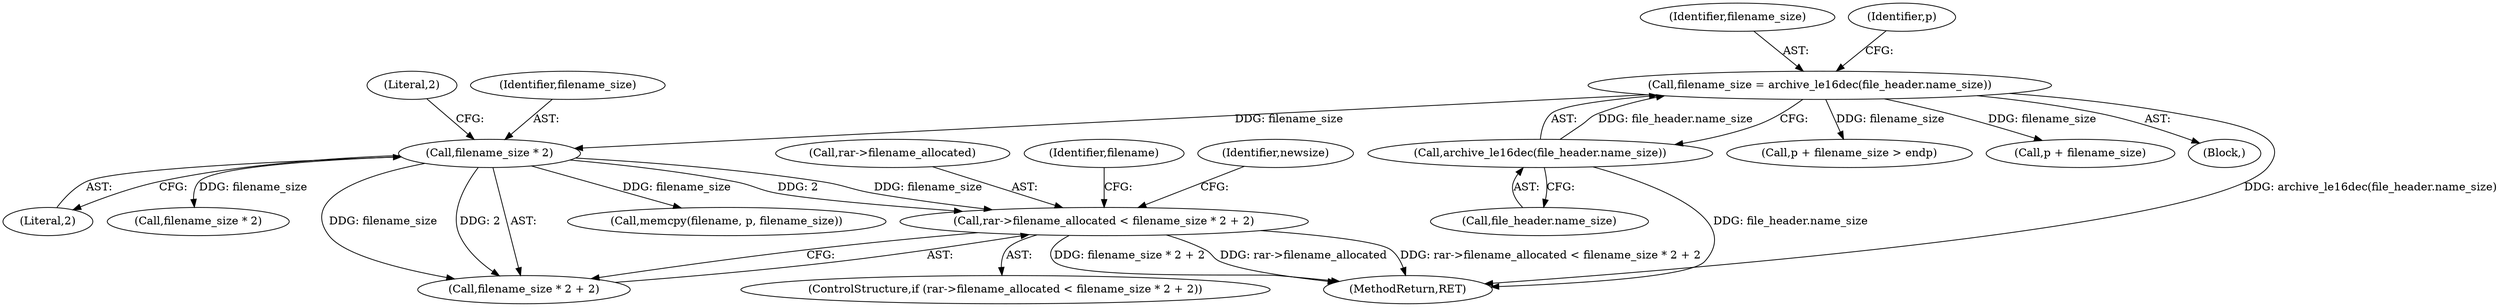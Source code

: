 digraph "0_libarchive_5562545b5562f6d12a4ef991fae158bf4ccf92b6@API" {
"1000644" [label="(Call,rar->filename_allocated < filename_size * 2 + 2)"];
"1000649" [label="(Call,filename_size * 2)"];
"1000621" [label="(Call,filename_size = archive_le16dec(file_header.name_size))"];
"1000623" [label="(Call,archive_le16dec(file_header.name_size))"];
"1000659" [label="(Call,filename_size * 2)"];
"1000628" [label="(Call,p + filename_size > endp)"];
"1000651" [label="(Literal,2)"];
"1000644" [label="(Call,rar->filename_allocated < filename_size * 2 + 2)"];
"1000622" [label="(Identifier,filename_size)"];
"1000652" [label="(Literal,2)"];
"1000648" [label="(Call,filename_size * 2 + 2)"];
"1000699" [label="(Call,memcpy(filename, p, filename_size))"];
"1000629" [label="(Call,p + filename_size)"];
"1000120" [label="(Block,)"];
"1000657" [label="(Identifier,newsize)"];
"1000645" [label="(Call,rar->filename_allocated)"];
"1000623" [label="(Call,archive_le16dec(file_header.name_size))"];
"1000624" [label="(Call,file_header.name_size)"];
"1000643" [label="(ControlStructure,if (rar->filename_allocated < filename_size * 2 + 2))"];
"1000695" [label="(Identifier,filename)"];
"1000630" [label="(Identifier,p)"];
"1000649" [label="(Call,filename_size * 2)"];
"1001741" [label="(MethodReturn,RET)"];
"1000621" [label="(Call,filename_size = archive_le16dec(file_header.name_size))"];
"1000650" [label="(Identifier,filename_size)"];
"1000644" -> "1000643"  [label="AST: "];
"1000644" -> "1000648"  [label="CFG: "];
"1000645" -> "1000644"  [label="AST: "];
"1000648" -> "1000644"  [label="AST: "];
"1000657" -> "1000644"  [label="CFG: "];
"1000695" -> "1000644"  [label="CFG: "];
"1000644" -> "1001741"  [label="DDG: rar->filename_allocated < filename_size * 2 + 2"];
"1000644" -> "1001741"  [label="DDG: filename_size * 2 + 2"];
"1000644" -> "1001741"  [label="DDG: rar->filename_allocated"];
"1000649" -> "1000644"  [label="DDG: filename_size"];
"1000649" -> "1000644"  [label="DDG: 2"];
"1000649" -> "1000648"  [label="AST: "];
"1000649" -> "1000651"  [label="CFG: "];
"1000650" -> "1000649"  [label="AST: "];
"1000651" -> "1000649"  [label="AST: "];
"1000652" -> "1000649"  [label="CFG: "];
"1000649" -> "1000648"  [label="DDG: filename_size"];
"1000649" -> "1000648"  [label="DDG: 2"];
"1000621" -> "1000649"  [label="DDG: filename_size"];
"1000649" -> "1000659"  [label="DDG: filename_size"];
"1000649" -> "1000699"  [label="DDG: filename_size"];
"1000621" -> "1000120"  [label="AST: "];
"1000621" -> "1000623"  [label="CFG: "];
"1000622" -> "1000621"  [label="AST: "];
"1000623" -> "1000621"  [label="AST: "];
"1000630" -> "1000621"  [label="CFG: "];
"1000621" -> "1001741"  [label="DDG: archive_le16dec(file_header.name_size)"];
"1000623" -> "1000621"  [label="DDG: file_header.name_size"];
"1000621" -> "1000628"  [label="DDG: filename_size"];
"1000621" -> "1000629"  [label="DDG: filename_size"];
"1000623" -> "1000624"  [label="CFG: "];
"1000624" -> "1000623"  [label="AST: "];
"1000623" -> "1001741"  [label="DDG: file_header.name_size"];
}
